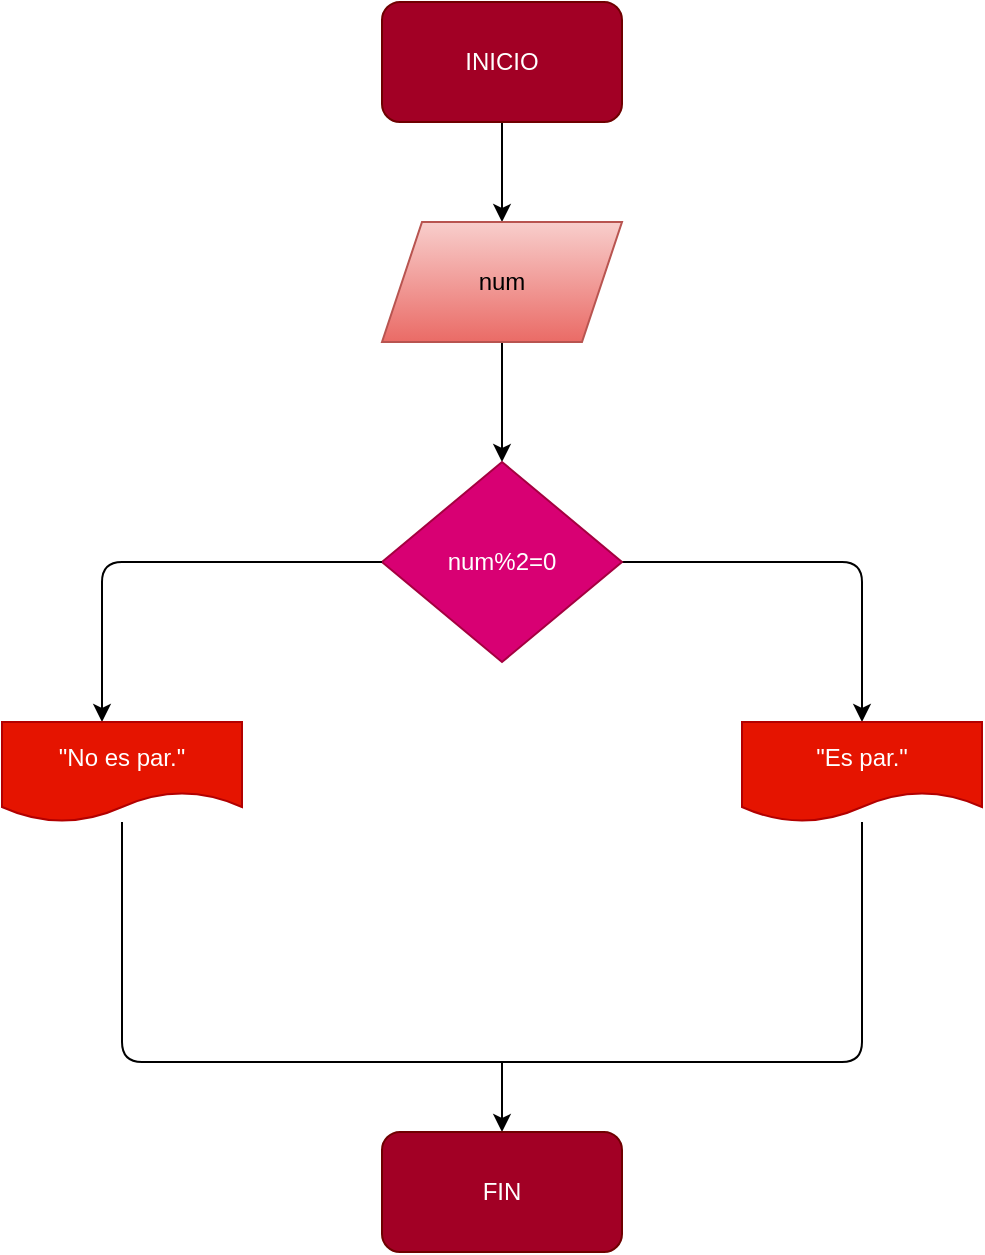 <mxfile>
    <diagram id="shglgehnR1NxPC13Prom" name="Página-1">
        <mxGraphModel dx="576" dy="461" grid="1" gridSize="10" guides="1" tooltips="1" connect="1" arrows="1" fold="1" page="1" pageScale="1" pageWidth="827" pageHeight="1169" math="0" shadow="0">
            <root>
                <mxCell id="0"/>
                <mxCell id="1" parent="0"/>
                <mxCell id="4" style="edgeStyle=none;html=1;" edge="1" parent="1" source="3">
                    <mxGeometry relative="1" as="geometry">
                        <mxPoint x="280" y="130" as="targetPoint"/>
                    </mxGeometry>
                </mxCell>
                <mxCell id="3" value="INICIO" style="rounded=1;whiteSpace=wrap;html=1;fillColor=#a20025;fontColor=#ffffff;strokeColor=#6F0000;" vertex="1" parent="1">
                    <mxGeometry x="220" y="20" width="120" height="60" as="geometry"/>
                </mxCell>
                <mxCell id="6" style="edgeStyle=none;html=1;" edge="1" parent="1" source="5">
                    <mxGeometry relative="1" as="geometry">
                        <mxPoint x="280" y="250" as="targetPoint"/>
                    </mxGeometry>
                </mxCell>
                <mxCell id="5" value="num" style="shape=parallelogram;perimeter=parallelogramPerimeter;whiteSpace=wrap;html=1;fixedSize=1;fillColor=#f8cecc;strokeColor=#b85450;gradientColor=#ea6b66;" vertex="1" parent="1">
                    <mxGeometry x="220" y="130" width="120" height="60" as="geometry"/>
                </mxCell>
                <mxCell id="12" style="edgeStyle=none;html=1;" edge="1" parent="1" source="7" target="13">
                    <mxGeometry relative="1" as="geometry">
                        <mxPoint x="460" y="360" as="targetPoint"/>
                        <Array as="points">
                            <mxPoint x="460" y="300"/>
                        </Array>
                    </mxGeometry>
                </mxCell>
                <mxCell id="7" value="num%2=0" style="rhombus;whiteSpace=wrap;html=1;fillColor=#d80073;fontColor=#ffffff;strokeColor=#A50040;" vertex="1" parent="1">
                    <mxGeometry x="220" y="250" width="120" height="100" as="geometry"/>
                </mxCell>
                <mxCell id="20" style="edgeStyle=none;html=1;strokeColor=default;startArrow=none;startFill=0;endArrow=none;endFill=0;" edge="1" parent="1" source="13">
                    <mxGeometry relative="1" as="geometry">
                        <mxPoint x="280" y="550" as="targetPoint"/>
                        <Array as="points">
                            <mxPoint x="460" y="550"/>
                        </Array>
                    </mxGeometry>
                </mxCell>
                <mxCell id="13" value="&quot;Es par.&quot;" style="shape=document;whiteSpace=wrap;html=1;boundedLbl=1;fillColor=#e51400;fontColor=#ffffff;strokeColor=#B20000;" vertex="1" parent="1">
                    <mxGeometry x="400" y="380" width="120" height="50" as="geometry"/>
                </mxCell>
                <mxCell id="14" style="edgeStyle=none;html=1;startArrow=none;startFill=0;exitX=0;exitY=0.5;exitDx=0;exitDy=0;" edge="1" parent="1" source="7">
                    <mxGeometry relative="1" as="geometry">
                        <mxPoint x="80" y="380" as="targetPoint"/>
                        <mxPoint x="110" y="260" as="sourcePoint"/>
                        <Array as="points">
                            <mxPoint x="80" y="300"/>
                            <mxPoint x="80" y="380"/>
                        </Array>
                    </mxGeometry>
                </mxCell>
                <mxCell id="21" style="edgeStyle=none;html=1;strokeColor=default;startArrow=none;startFill=0;endArrow=none;endFill=0;" edge="1" parent="1" source="15">
                    <mxGeometry relative="1" as="geometry">
                        <mxPoint x="300" y="550" as="targetPoint"/>
                        <Array as="points">
                            <mxPoint x="90" y="550"/>
                        </Array>
                    </mxGeometry>
                </mxCell>
                <mxCell id="15" value="&quot;No es par.&quot;" style="shape=document;whiteSpace=wrap;html=1;boundedLbl=1;fillColor=#e51400;fontColor=#ffffff;strokeColor=#B20000;" vertex="1" parent="1">
                    <mxGeometry x="30" y="380" width="120" height="50" as="geometry"/>
                </mxCell>
                <mxCell id="18" style="edgeStyle=none;html=1;startArrow=none;startFill=0;strokeColor=none;" edge="1" parent="1" source="13">
                    <mxGeometry relative="1" as="geometry">
                        <mxPoint x="330" y="500" as="targetPoint"/>
                        <mxPoint x="470" y="420" as="sourcePoint"/>
                        <Array as="points">
                            <mxPoint x="460" y="520"/>
                            <mxPoint x="400" y="520"/>
                            <mxPoint x="360" y="520"/>
                            <mxPoint x="330" y="500"/>
                        </Array>
                    </mxGeometry>
                </mxCell>
                <mxCell id="23" style="edgeStyle=none;html=1;strokeColor=default;startArrow=none;startFill=0;endArrow=classic;endFill=1;entryX=0.5;entryY=0;entryDx=0;entryDy=0;" edge="1" parent="1" target="19">
                    <mxGeometry relative="1" as="geometry">
                        <mxPoint x="280" y="560" as="targetPoint"/>
                        <mxPoint x="280" y="550" as="sourcePoint"/>
                    </mxGeometry>
                </mxCell>
                <mxCell id="19" value="FIN" style="rounded=1;whiteSpace=wrap;html=1;fillColor=#a20025;fontColor=#ffffff;strokeColor=#6F0000;" vertex="1" parent="1">
                    <mxGeometry x="220" y="585" width="120" height="60" as="geometry"/>
                </mxCell>
            </root>
        </mxGraphModel>
    </diagram>
</mxfile>